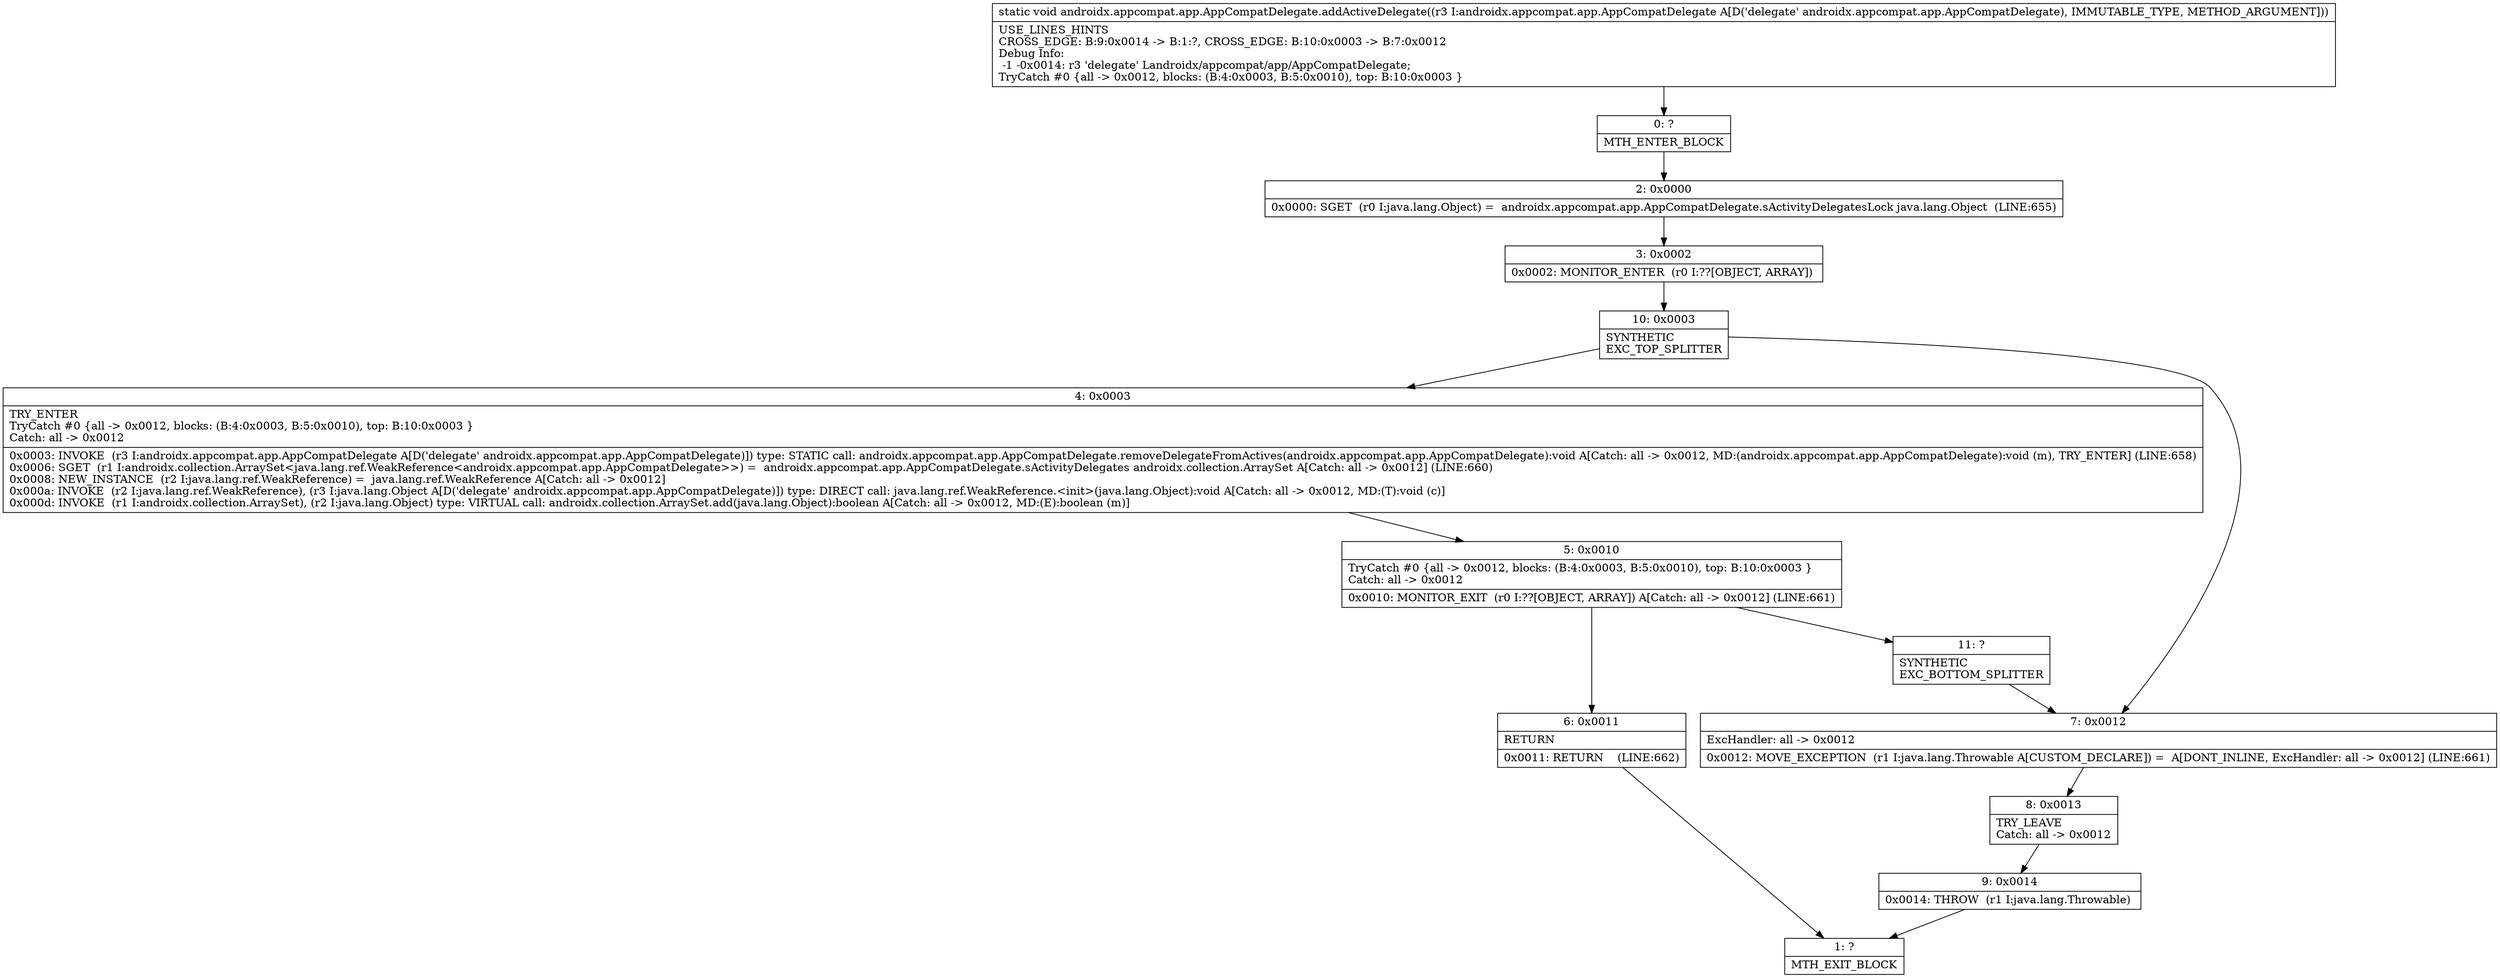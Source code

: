 digraph "CFG forandroidx.appcompat.app.AppCompatDelegate.addActiveDelegate(Landroidx\/appcompat\/app\/AppCompatDelegate;)V" {
Node_0 [shape=record,label="{0\:\ ?|MTH_ENTER_BLOCK\l}"];
Node_2 [shape=record,label="{2\:\ 0x0000|0x0000: SGET  (r0 I:java.lang.Object) =  androidx.appcompat.app.AppCompatDelegate.sActivityDelegatesLock java.lang.Object  (LINE:655)\l}"];
Node_3 [shape=record,label="{3\:\ 0x0002|0x0002: MONITOR_ENTER  (r0 I:??[OBJECT, ARRAY]) \l}"];
Node_10 [shape=record,label="{10\:\ 0x0003|SYNTHETIC\lEXC_TOP_SPLITTER\l}"];
Node_4 [shape=record,label="{4\:\ 0x0003|TRY_ENTER\lTryCatch #0 \{all \-\> 0x0012, blocks: (B:4:0x0003, B:5:0x0010), top: B:10:0x0003 \}\lCatch: all \-\> 0x0012\l|0x0003: INVOKE  (r3 I:androidx.appcompat.app.AppCompatDelegate A[D('delegate' androidx.appcompat.app.AppCompatDelegate)]) type: STATIC call: androidx.appcompat.app.AppCompatDelegate.removeDelegateFromActives(androidx.appcompat.app.AppCompatDelegate):void A[Catch: all \-\> 0x0012, MD:(androidx.appcompat.app.AppCompatDelegate):void (m), TRY_ENTER] (LINE:658)\l0x0006: SGET  (r1 I:androidx.collection.ArraySet\<java.lang.ref.WeakReference\<androidx.appcompat.app.AppCompatDelegate\>\>) =  androidx.appcompat.app.AppCompatDelegate.sActivityDelegates androidx.collection.ArraySet A[Catch: all \-\> 0x0012] (LINE:660)\l0x0008: NEW_INSTANCE  (r2 I:java.lang.ref.WeakReference) =  java.lang.ref.WeakReference A[Catch: all \-\> 0x0012]\l0x000a: INVOKE  (r2 I:java.lang.ref.WeakReference), (r3 I:java.lang.Object A[D('delegate' androidx.appcompat.app.AppCompatDelegate)]) type: DIRECT call: java.lang.ref.WeakReference.\<init\>(java.lang.Object):void A[Catch: all \-\> 0x0012, MD:(T):void (c)]\l0x000d: INVOKE  (r1 I:androidx.collection.ArraySet), (r2 I:java.lang.Object) type: VIRTUAL call: androidx.collection.ArraySet.add(java.lang.Object):boolean A[Catch: all \-\> 0x0012, MD:(E):boolean (m)]\l}"];
Node_5 [shape=record,label="{5\:\ 0x0010|TryCatch #0 \{all \-\> 0x0012, blocks: (B:4:0x0003, B:5:0x0010), top: B:10:0x0003 \}\lCatch: all \-\> 0x0012\l|0x0010: MONITOR_EXIT  (r0 I:??[OBJECT, ARRAY]) A[Catch: all \-\> 0x0012] (LINE:661)\l}"];
Node_6 [shape=record,label="{6\:\ 0x0011|RETURN\l|0x0011: RETURN    (LINE:662)\l}"];
Node_1 [shape=record,label="{1\:\ ?|MTH_EXIT_BLOCK\l}"];
Node_11 [shape=record,label="{11\:\ ?|SYNTHETIC\lEXC_BOTTOM_SPLITTER\l}"];
Node_7 [shape=record,label="{7\:\ 0x0012|ExcHandler: all \-\> 0x0012\l|0x0012: MOVE_EXCEPTION  (r1 I:java.lang.Throwable A[CUSTOM_DECLARE]) =  A[DONT_INLINE, ExcHandler: all \-\> 0x0012] (LINE:661)\l}"];
Node_8 [shape=record,label="{8\:\ 0x0013|TRY_LEAVE\lCatch: all \-\> 0x0012\l}"];
Node_9 [shape=record,label="{9\:\ 0x0014|0x0014: THROW  (r1 I:java.lang.Throwable) \l}"];
MethodNode[shape=record,label="{static void androidx.appcompat.app.AppCompatDelegate.addActiveDelegate((r3 I:androidx.appcompat.app.AppCompatDelegate A[D('delegate' androidx.appcompat.app.AppCompatDelegate), IMMUTABLE_TYPE, METHOD_ARGUMENT]))  | USE_LINES_HINTS\lCROSS_EDGE: B:9:0x0014 \-\> B:1:?, CROSS_EDGE: B:10:0x0003 \-\> B:7:0x0012\lDebug Info:\l  \-1 \-0x0014: r3 'delegate' Landroidx\/appcompat\/app\/AppCompatDelegate;\lTryCatch #0 \{all \-\> 0x0012, blocks: (B:4:0x0003, B:5:0x0010), top: B:10:0x0003 \}\l}"];
MethodNode -> Node_0;Node_0 -> Node_2;
Node_2 -> Node_3;
Node_3 -> Node_10;
Node_10 -> Node_4;
Node_10 -> Node_7;
Node_4 -> Node_5;
Node_5 -> Node_6;
Node_5 -> Node_11;
Node_6 -> Node_1;
Node_11 -> Node_7;
Node_7 -> Node_8;
Node_8 -> Node_9;
Node_9 -> Node_1;
}

